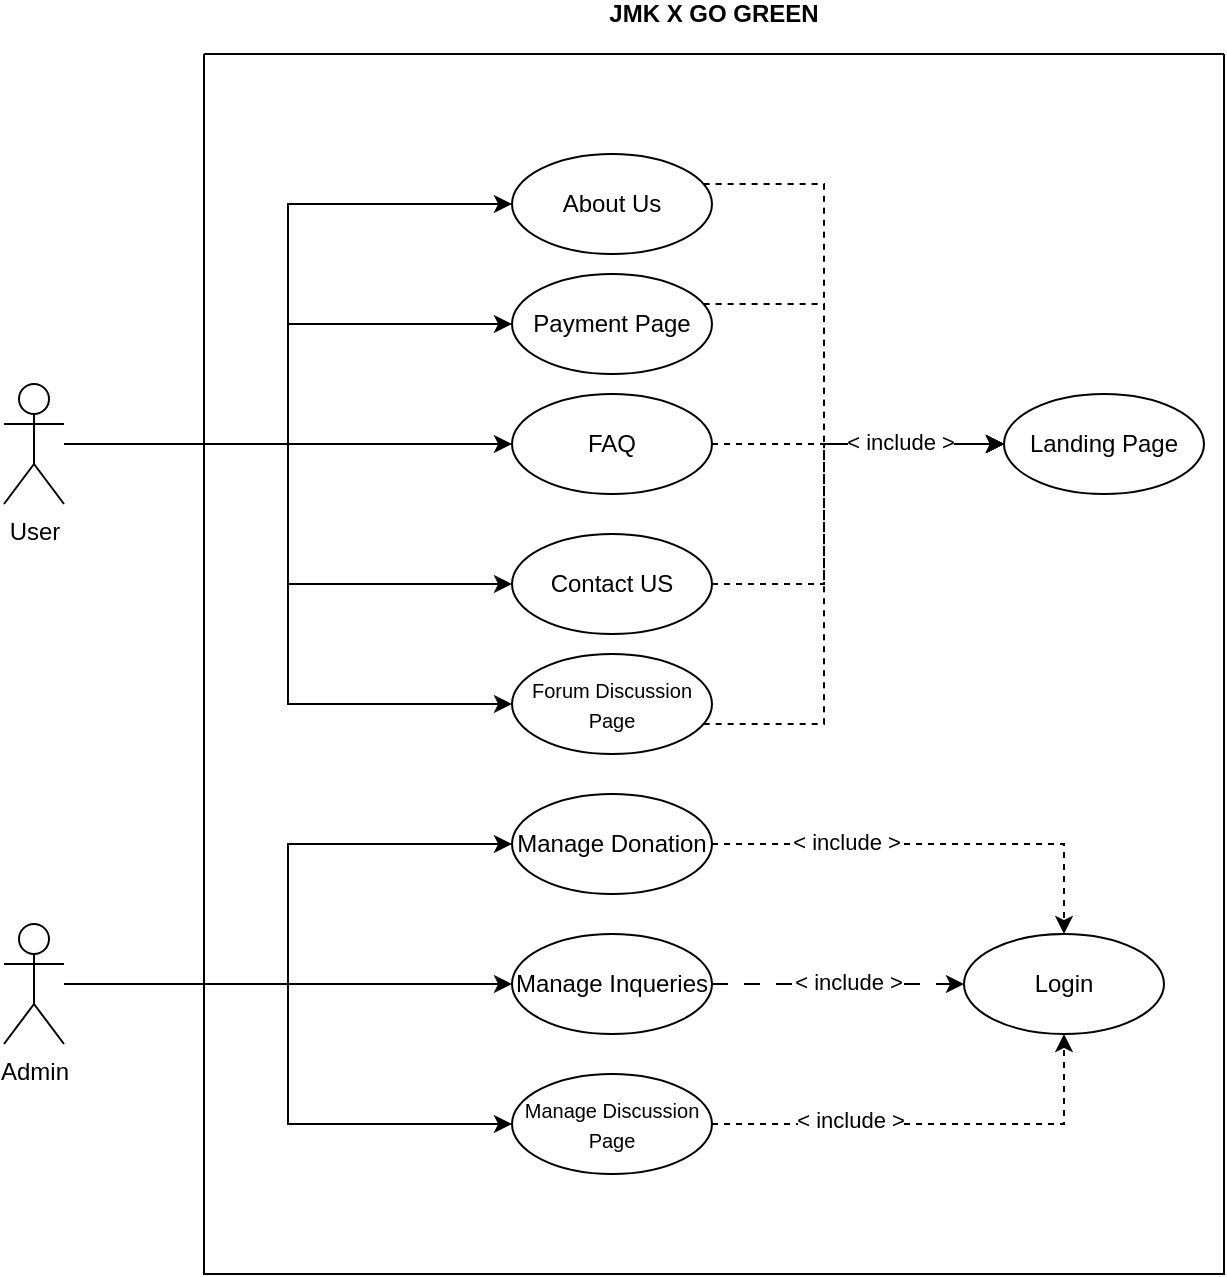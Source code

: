 <mxfile version="24.9.0">
  <diagram name="Page-1" id="N8OivobBC24DAIynmUau">
    <mxGraphModel dx="977" dy="523" grid="1" gridSize="10" guides="1" tooltips="1" connect="1" arrows="1" fold="1" page="1" pageScale="1" pageWidth="827" pageHeight="1169" math="0" shadow="0">
      <root>
        <mxCell id="0" />
        <mxCell id="1" parent="0" />
        <mxCell id="YkTlg5jxrq_SYrSYojcH-1" value="JMK X GO GREEN&#xa;&#xa;&#xa;" style="swimlane;startSize=0;" vertex="1" parent="1">
          <mxGeometry x="200" y="50" width="510" height="610" as="geometry" />
        </mxCell>
        <mxCell id="YkTlg5jxrq_SYrSYojcH-53" style="edgeStyle=orthogonalEdgeStyle;rounded=0;orthogonalLoop=1;jettySize=auto;html=1;entryX=0;entryY=0.5;entryDx=0;entryDy=0;dashed=1;" edge="1" parent="YkTlg5jxrq_SYrSYojcH-1" source="YkTlg5jxrq_SYrSYojcH-3" target="YkTlg5jxrq_SYrSYojcH-47">
          <mxGeometry relative="1" as="geometry">
            <Array as="points">
              <mxPoint x="310" y="65" />
              <mxPoint x="310" y="195" />
            </Array>
          </mxGeometry>
        </mxCell>
        <mxCell id="YkTlg5jxrq_SYrSYojcH-3" value="About Us" style="ellipse;whiteSpace=wrap;html=1;" vertex="1" parent="YkTlg5jxrq_SYrSYojcH-1">
          <mxGeometry x="154" y="50" width="100" height="50" as="geometry" />
        </mxCell>
        <mxCell id="YkTlg5jxrq_SYrSYojcH-55" style="edgeStyle=orthogonalEdgeStyle;rounded=0;orthogonalLoop=1;jettySize=auto;html=1;entryX=0;entryY=0.5;entryDx=0;entryDy=0;dashed=1;" edge="1" parent="YkTlg5jxrq_SYrSYojcH-1" source="YkTlg5jxrq_SYrSYojcH-25" target="YkTlg5jxrq_SYrSYojcH-47">
          <mxGeometry relative="1" as="geometry">
            <mxPoint x="420" y="200" as="targetPoint" />
            <Array as="points">
              <mxPoint x="310" y="125" />
              <mxPoint x="310" y="195" />
            </Array>
          </mxGeometry>
        </mxCell>
        <mxCell id="YkTlg5jxrq_SYrSYojcH-25" value="Payment Page" style="ellipse;whiteSpace=wrap;html=1;" vertex="1" parent="YkTlg5jxrq_SYrSYojcH-1">
          <mxGeometry x="154" y="110" width="100" height="50" as="geometry" />
        </mxCell>
        <mxCell id="YkTlg5jxrq_SYrSYojcH-48" style="edgeStyle=orthogonalEdgeStyle;rounded=0;orthogonalLoop=1;jettySize=auto;html=1;entryX=0;entryY=0.5;entryDx=0;entryDy=0;dashed=1;" edge="1" parent="YkTlg5jxrq_SYrSYojcH-1" source="YkTlg5jxrq_SYrSYojcH-26" target="YkTlg5jxrq_SYrSYojcH-47">
          <mxGeometry relative="1" as="geometry" />
        </mxCell>
        <mxCell id="YkTlg5jxrq_SYrSYojcH-26" value="FAQ" style="ellipse;whiteSpace=wrap;html=1;" vertex="1" parent="YkTlg5jxrq_SYrSYojcH-1">
          <mxGeometry x="154" y="170" width="100" height="50" as="geometry" />
        </mxCell>
        <mxCell id="YkTlg5jxrq_SYrSYojcH-54" style="edgeStyle=orthogonalEdgeStyle;rounded=0;orthogonalLoop=1;jettySize=auto;html=1;entryX=0;entryY=0.5;entryDx=0;entryDy=0;dashed=1;" edge="1" parent="YkTlg5jxrq_SYrSYojcH-1" source="YkTlg5jxrq_SYrSYojcH-27" target="YkTlg5jxrq_SYrSYojcH-47">
          <mxGeometry relative="1" as="geometry">
            <Array as="points">
              <mxPoint x="310" y="265" />
              <mxPoint x="310" y="195" />
            </Array>
          </mxGeometry>
        </mxCell>
        <mxCell id="YkTlg5jxrq_SYrSYojcH-27" value="Contact US" style="ellipse;whiteSpace=wrap;html=1;" vertex="1" parent="YkTlg5jxrq_SYrSYojcH-1">
          <mxGeometry x="154" y="240" width="100" height="50" as="geometry" />
        </mxCell>
        <mxCell id="YkTlg5jxrq_SYrSYojcH-51" style="edgeStyle=orthogonalEdgeStyle;rounded=0;orthogonalLoop=1;jettySize=auto;html=1;entryX=0;entryY=0.5;entryDx=0;entryDy=0;dashed=1;" edge="1" parent="YkTlg5jxrq_SYrSYojcH-1" source="YkTlg5jxrq_SYrSYojcH-28" target="YkTlg5jxrq_SYrSYojcH-47">
          <mxGeometry relative="1" as="geometry">
            <Array as="points">
              <mxPoint x="310" y="335" />
              <mxPoint x="310" y="195" />
            </Array>
          </mxGeometry>
        </mxCell>
        <mxCell id="YkTlg5jxrq_SYrSYojcH-57" value="&amp;lt; include &amp;gt;" style="edgeLabel;html=1;align=center;verticalAlign=middle;resizable=0;points=[];" vertex="1" connectable="0" parent="YkTlg5jxrq_SYrSYojcH-51">
          <mxGeometry x="0.724" y="1" relative="1" as="geometry">
            <mxPoint x="-12" as="offset" />
          </mxGeometry>
        </mxCell>
        <mxCell id="YkTlg5jxrq_SYrSYojcH-28" value="&lt;font style=&quot;font-size: 10px;&quot;&gt;Forum Discussion &lt;br&gt;Page&lt;/font&gt;" style="ellipse;whiteSpace=wrap;html=1;" vertex="1" parent="YkTlg5jxrq_SYrSYojcH-1">
          <mxGeometry x="154" y="300" width="100" height="50" as="geometry" />
        </mxCell>
        <mxCell id="YkTlg5jxrq_SYrSYojcH-47" value="Landing Page" style="ellipse;whiteSpace=wrap;html=1;" vertex="1" parent="YkTlg5jxrq_SYrSYojcH-1">
          <mxGeometry x="400" y="170" width="100" height="50" as="geometry" />
        </mxCell>
        <mxCell id="YkTlg5jxrq_SYrSYojcH-73" style="edgeStyle=orthogonalEdgeStyle;rounded=0;orthogonalLoop=1;jettySize=auto;html=1;entryX=0.5;entryY=0;entryDx=0;entryDy=0;dashed=1;" edge="1" parent="YkTlg5jxrq_SYrSYojcH-1" source="YkTlg5jxrq_SYrSYojcH-59" target="YkTlg5jxrq_SYrSYojcH-71">
          <mxGeometry relative="1" as="geometry" />
        </mxCell>
        <mxCell id="YkTlg5jxrq_SYrSYojcH-59" value="Manage Donation" style="ellipse;whiteSpace=wrap;html=1;" vertex="1" parent="YkTlg5jxrq_SYrSYojcH-1">
          <mxGeometry x="154" y="370" width="100" height="50" as="geometry" />
        </mxCell>
        <mxCell id="YkTlg5jxrq_SYrSYojcH-72" style="edgeStyle=orthogonalEdgeStyle;rounded=0;orthogonalLoop=1;jettySize=auto;html=1;dashed=1;dashPattern=8 8;" edge="1" parent="YkTlg5jxrq_SYrSYojcH-1" source="YkTlg5jxrq_SYrSYojcH-60" target="YkTlg5jxrq_SYrSYojcH-71">
          <mxGeometry relative="1" as="geometry" />
        </mxCell>
        <mxCell id="YkTlg5jxrq_SYrSYojcH-76" value="&amp;lt; include &amp;gt;" style="edgeLabel;html=1;align=center;verticalAlign=middle;resizable=0;points=[];" vertex="1" connectable="0" parent="YkTlg5jxrq_SYrSYojcH-72">
          <mxGeometry x="0.07" y="3" relative="1" as="geometry">
            <mxPoint y="2" as="offset" />
          </mxGeometry>
        </mxCell>
        <mxCell id="YkTlg5jxrq_SYrSYojcH-60" value="Manage Inqueries" style="ellipse;whiteSpace=wrap;html=1;" vertex="1" parent="YkTlg5jxrq_SYrSYojcH-1">
          <mxGeometry x="154" y="440" width="100" height="50" as="geometry" />
        </mxCell>
        <mxCell id="YkTlg5jxrq_SYrSYojcH-74" style="edgeStyle=orthogonalEdgeStyle;rounded=0;orthogonalLoop=1;jettySize=auto;html=1;entryX=0.5;entryY=1;entryDx=0;entryDy=0;dashed=1;" edge="1" parent="YkTlg5jxrq_SYrSYojcH-1" source="YkTlg5jxrq_SYrSYojcH-61" target="YkTlg5jxrq_SYrSYojcH-71">
          <mxGeometry relative="1" as="geometry" />
        </mxCell>
        <mxCell id="YkTlg5jxrq_SYrSYojcH-78" value="&amp;lt; include &amp;gt;" style="edgeLabel;html=1;align=center;verticalAlign=middle;resizable=0;points=[];" vertex="1" connectable="0" parent="YkTlg5jxrq_SYrSYojcH-74">
          <mxGeometry x="-0.354" y="2" relative="1" as="geometry">
            <mxPoint x="-3" as="offset" />
          </mxGeometry>
        </mxCell>
        <mxCell id="YkTlg5jxrq_SYrSYojcH-61" value="&lt;font style=&quot;font-size: 10px;&quot;&gt;Manage Discussion &lt;br&gt;Page&lt;/font&gt;" style="ellipse;whiteSpace=wrap;html=1;" vertex="1" parent="YkTlg5jxrq_SYrSYojcH-1">
          <mxGeometry x="154" y="510" width="100" height="50" as="geometry" />
        </mxCell>
        <mxCell id="YkTlg5jxrq_SYrSYojcH-71" value="Login" style="ellipse;whiteSpace=wrap;html=1;" vertex="1" parent="YkTlg5jxrq_SYrSYojcH-1">
          <mxGeometry x="380" y="440" width="100" height="50" as="geometry" />
        </mxCell>
        <mxCell id="YkTlg5jxrq_SYrSYojcH-75" value="&amp;lt; include &amp;gt;" style="edgeLabel;html=1;align=center;verticalAlign=middle;resizable=0;points=[];" vertex="1" connectable="0" parent="YkTlg5jxrq_SYrSYojcH-1">
          <mxGeometry x="329.996" y="300" as="geometry">
            <mxPoint x="-9" y="94" as="offset" />
          </mxGeometry>
        </mxCell>
        <mxCell id="YkTlg5jxrq_SYrSYojcH-62" style="edgeStyle=orthogonalEdgeStyle;rounded=0;orthogonalLoop=1;jettySize=auto;html=1;entryX=0;entryY=0.5;entryDx=0;entryDy=0;" edge="1" parent="1" source="YkTlg5jxrq_SYrSYojcH-16" target="YkTlg5jxrq_SYrSYojcH-60">
          <mxGeometry relative="1" as="geometry" />
        </mxCell>
        <mxCell id="YkTlg5jxrq_SYrSYojcH-63" style="edgeStyle=orthogonalEdgeStyle;rounded=0;orthogonalLoop=1;jettySize=auto;html=1;entryX=0;entryY=0.5;entryDx=0;entryDy=0;" edge="1" parent="1" source="YkTlg5jxrq_SYrSYojcH-16" target="YkTlg5jxrq_SYrSYojcH-59">
          <mxGeometry relative="1" as="geometry" />
        </mxCell>
        <mxCell id="YkTlg5jxrq_SYrSYojcH-64" style="edgeStyle=orthogonalEdgeStyle;rounded=0;orthogonalLoop=1;jettySize=auto;html=1;entryX=0;entryY=0.5;entryDx=0;entryDy=0;" edge="1" parent="1" source="YkTlg5jxrq_SYrSYojcH-16" target="YkTlg5jxrq_SYrSYojcH-61">
          <mxGeometry relative="1" as="geometry" />
        </mxCell>
        <mxCell id="YkTlg5jxrq_SYrSYojcH-16" value="Admin" style="shape=umlActor;verticalLabelPosition=bottom;verticalAlign=top;html=1;" vertex="1" parent="1">
          <mxGeometry x="100" y="485" width="30" height="60" as="geometry" />
        </mxCell>
        <mxCell id="YkTlg5jxrq_SYrSYojcH-65" style="edgeStyle=orthogonalEdgeStyle;rounded=0;orthogonalLoop=1;jettySize=auto;html=1;entryX=0;entryY=0.5;entryDx=0;entryDy=0;" edge="1" parent="1" source="YkTlg5jxrq_SYrSYojcH-15" target="YkTlg5jxrq_SYrSYojcH-26">
          <mxGeometry relative="1" as="geometry" />
        </mxCell>
        <mxCell id="YkTlg5jxrq_SYrSYojcH-66" style="edgeStyle=orthogonalEdgeStyle;rounded=0;orthogonalLoop=1;jettySize=auto;html=1;entryX=0;entryY=0.5;entryDx=0;entryDy=0;" edge="1" parent="1" source="YkTlg5jxrq_SYrSYojcH-15" target="YkTlg5jxrq_SYrSYojcH-27">
          <mxGeometry relative="1" as="geometry" />
        </mxCell>
        <mxCell id="YkTlg5jxrq_SYrSYojcH-67" style="edgeStyle=orthogonalEdgeStyle;rounded=0;orthogonalLoop=1;jettySize=auto;html=1;entryX=0;entryY=0.5;entryDx=0;entryDy=0;" edge="1" parent="1" source="YkTlg5jxrq_SYrSYojcH-15" target="YkTlg5jxrq_SYrSYojcH-28">
          <mxGeometry relative="1" as="geometry" />
        </mxCell>
        <mxCell id="YkTlg5jxrq_SYrSYojcH-69" style="edgeStyle=orthogonalEdgeStyle;rounded=0;orthogonalLoop=1;jettySize=auto;html=1;entryX=0;entryY=0.5;entryDx=0;entryDy=0;" edge="1" parent="1" source="YkTlg5jxrq_SYrSYojcH-15" target="YkTlg5jxrq_SYrSYojcH-25">
          <mxGeometry relative="1" as="geometry" />
        </mxCell>
        <mxCell id="YkTlg5jxrq_SYrSYojcH-70" style="edgeStyle=orthogonalEdgeStyle;rounded=0;orthogonalLoop=1;jettySize=auto;html=1;entryX=0;entryY=0.5;entryDx=0;entryDy=0;" edge="1" parent="1" source="YkTlg5jxrq_SYrSYojcH-15" target="YkTlg5jxrq_SYrSYojcH-3">
          <mxGeometry relative="1" as="geometry" />
        </mxCell>
        <mxCell id="YkTlg5jxrq_SYrSYojcH-15" value="User" style="shape=umlActor;verticalLabelPosition=bottom;verticalAlign=top;html=1;" vertex="1" parent="1">
          <mxGeometry x="100" y="215" width="30" height="60" as="geometry" />
        </mxCell>
      </root>
    </mxGraphModel>
  </diagram>
</mxfile>
